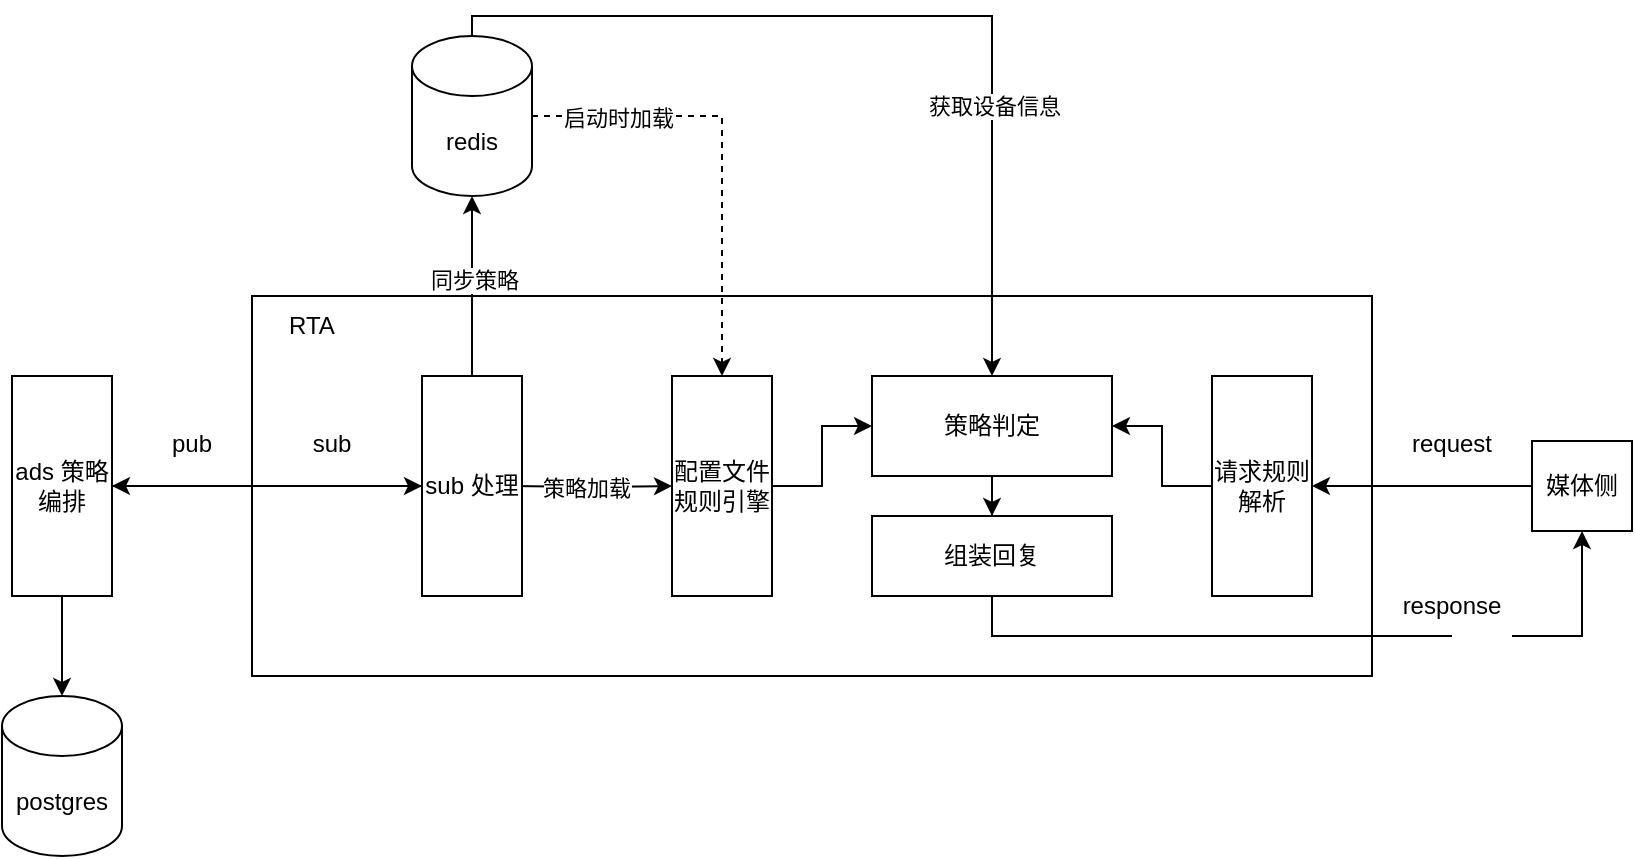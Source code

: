 <mxfile version="15.5.2" type="github">
  <diagram id="b1UWnsIVvzESD6UXYWfb" name="Page-1">
    <mxGraphModel dx="1940" dy="601" grid="1" gridSize="10" guides="1" tooltips="1" connect="1" arrows="1" fold="1" page="1" pageScale="1" pageWidth="827" pageHeight="1169" math="0" shadow="0">
      <root>
        <mxCell id="0" />
        <mxCell id="1" parent="0" />
        <mxCell id="0ZSpyMsnUgJeK2pMSkNS-1" value="" style="rounded=0;whiteSpace=wrap;html=1;" vertex="1" parent="1">
          <mxGeometry x="40" y="550" width="560" height="190" as="geometry" />
        </mxCell>
        <mxCell id="0ZSpyMsnUgJeK2pMSkNS-17" value="" style="edgeStyle=orthogonalEdgeStyle;rounded=0;orthogonalLoop=1;jettySize=auto;html=1;" edge="1" parent="1" source="0ZSpyMsnUgJeK2pMSkNS-2" target="0ZSpyMsnUgJeK2pMSkNS-5">
          <mxGeometry relative="1" as="geometry" />
        </mxCell>
        <mxCell id="0ZSpyMsnUgJeK2pMSkNS-2" value="策略判定" style="rounded=0;whiteSpace=wrap;html=1;" vertex="1" parent="1">
          <mxGeometry x="350" y="590" width="120" height="50" as="geometry" />
        </mxCell>
        <mxCell id="0ZSpyMsnUgJeK2pMSkNS-15" style="edgeStyle=orthogonalEdgeStyle;rounded=0;orthogonalLoop=1;jettySize=auto;html=1;entryX=0;entryY=0.5;entryDx=0;entryDy=0;" edge="1" parent="1" source="0ZSpyMsnUgJeK2pMSkNS-3" target="0ZSpyMsnUgJeK2pMSkNS-2">
          <mxGeometry relative="1" as="geometry" />
        </mxCell>
        <mxCell id="0ZSpyMsnUgJeK2pMSkNS-3" value="配置文件规则引擎" style="rounded=0;whiteSpace=wrap;html=1;" vertex="1" parent="1">
          <mxGeometry x="250" y="590" width="50" height="110" as="geometry" />
        </mxCell>
        <mxCell id="0ZSpyMsnUgJeK2pMSkNS-16" style="edgeStyle=orthogonalEdgeStyle;rounded=0;orthogonalLoop=1;jettySize=auto;html=1;entryX=1;entryY=0.5;entryDx=0;entryDy=0;" edge="1" parent="1" source="0ZSpyMsnUgJeK2pMSkNS-4" target="0ZSpyMsnUgJeK2pMSkNS-2">
          <mxGeometry relative="1" as="geometry" />
        </mxCell>
        <mxCell id="0ZSpyMsnUgJeK2pMSkNS-4" value="请求规则解析" style="rounded=0;whiteSpace=wrap;html=1;" vertex="1" parent="1">
          <mxGeometry x="520" y="590" width="50" height="110" as="geometry" />
        </mxCell>
        <mxCell id="0ZSpyMsnUgJeK2pMSkNS-49" style="edgeStyle=orthogonalEdgeStyle;rounded=0;orthogonalLoop=1;jettySize=auto;html=1;entryX=0.5;entryY=1;entryDx=0;entryDy=0;startArrow=none;" edge="1" parent="1" source="0ZSpyMsnUgJeK2pMSkNS-50" target="0ZSpyMsnUgJeK2pMSkNS-8">
          <mxGeometry relative="1" as="geometry">
            <Array as="points">
              <mxPoint x="705" y="720" />
            </Array>
          </mxGeometry>
        </mxCell>
        <mxCell id="0ZSpyMsnUgJeK2pMSkNS-5" value="组装回复" style="rounded=0;whiteSpace=wrap;html=1;" vertex="1" parent="1">
          <mxGeometry x="350" y="660" width="120" height="40" as="geometry" />
        </mxCell>
        <mxCell id="0ZSpyMsnUgJeK2pMSkNS-6" value="RTA" style="text;html=1;strokeColor=none;fillColor=none;align=center;verticalAlign=middle;whiteSpace=wrap;rounded=0;" vertex="1" parent="1">
          <mxGeometry x="40" y="550" width="60" height="30" as="geometry" />
        </mxCell>
        <mxCell id="0ZSpyMsnUgJeK2pMSkNS-10" style="edgeStyle=orthogonalEdgeStyle;rounded=0;orthogonalLoop=1;jettySize=auto;html=1;" edge="1" parent="1" target="0ZSpyMsnUgJeK2pMSkNS-3">
          <mxGeometry relative="1" as="geometry">
            <mxPoint x="170" y="645" as="sourcePoint" />
          </mxGeometry>
        </mxCell>
        <mxCell id="0ZSpyMsnUgJeK2pMSkNS-42" value="策略加载" style="edgeLabel;html=1;align=center;verticalAlign=middle;resizable=0;points=[];" vertex="1" connectable="0" parent="0ZSpyMsnUgJeK2pMSkNS-10">
          <mxGeometry x="-0.073" relative="1" as="geometry">
            <mxPoint x="-1" as="offset" />
          </mxGeometry>
        </mxCell>
        <mxCell id="0ZSpyMsnUgJeK2pMSkNS-19" style="edgeStyle=orthogonalEdgeStyle;rounded=0;orthogonalLoop=1;jettySize=auto;html=1;entryX=1;entryY=0.5;entryDx=0;entryDy=0;" edge="1" parent="1" source="0ZSpyMsnUgJeK2pMSkNS-8" target="0ZSpyMsnUgJeK2pMSkNS-4">
          <mxGeometry relative="1" as="geometry" />
        </mxCell>
        <mxCell id="0ZSpyMsnUgJeK2pMSkNS-8" value="媒体侧" style="rounded=0;whiteSpace=wrap;html=1;" vertex="1" parent="1">
          <mxGeometry x="680" y="622.5" width="50" height="45" as="geometry" />
        </mxCell>
        <mxCell id="0ZSpyMsnUgJeK2pMSkNS-23" style="edgeStyle=orthogonalEdgeStyle;rounded=0;orthogonalLoop=1;jettySize=auto;html=1;entryX=0.5;entryY=0;entryDx=0;entryDy=0;entryPerimeter=0;" edge="1" parent="1" source="0ZSpyMsnUgJeK2pMSkNS-21">
          <mxGeometry relative="1" as="geometry">
            <mxPoint x="-55" y="750" as="targetPoint" />
          </mxGeometry>
        </mxCell>
        <mxCell id="0ZSpyMsnUgJeK2pMSkNS-43" style="edgeStyle=orthogonalEdgeStyle;rounded=0;orthogonalLoop=1;jettySize=auto;html=1;" edge="1" parent="1" source="0ZSpyMsnUgJeK2pMSkNS-21" target="0ZSpyMsnUgJeK2pMSkNS-37">
          <mxGeometry relative="1" as="geometry" />
        </mxCell>
        <mxCell id="0ZSpyMsnUgJeK2pMSkNS-21" value="ads 策略编排" style="rounded=0;whiteSpace=wrap;html=1;" vertex="1" parent="1">
          <mxGeometry x="-80" y="590" width="50" height="110" as="geometry" />
        </mxCell>
        <mxCell id="0ZSpyMsnUgJeK2pMSkNS-26" value="postgres" style="shape=cylinder3;whiteSpace=wrap;html=1;boundedLbl=1;backgroundOutline=1;size=15;rotation=0;" vertex="1" parent="1">
          <mxGeometry x="-85" y="750" width="60" height="80" as="geometry" />
        </mxCell>
        <mxCell id="0ZSpyMsnUgJeK2pMSkNS-40" style="edgeStyle=orthogonalEdgeStyle;rounded=0;orthogonalLoop=1;jettySize=auto;html=1;dashed=1;" edge="1" parent="1" source="0ZSpyMsnUgJeK2pMSkNS-32" target="0ZSpyMsnUgJeK2pMSkNS-3">
          <mxGeometry relative="1" as="geometry" />
        </mxCell>
        <mxCell id="0ZSpyMsnUgJeK2pMSkNS-41" value="启动时加载" style="edgeLabel;html=1;align=center;verticalAlign=middle;resizable=0;points=[];" vertex="1" connectable="0" parent="0ZSpyMsnUgJeK2pMSkNS-40">
          <mxGeometry x="-0.624" y="-1" relative="1" as="geometry">
            <mxPoint as="offset" />
          </mxGeometry>
        </mxCell>
        <mxCell id="0ZSpyMsnUgJeK2pMSkNS-52" style="edgeStyle=orthogonalEdgeStyle;rounded=0;orthogonalLoop=1;jettySize=auto;html=1;" edge="1" parent="1" source="0ZSpyMsnUgJeK2pMSkNS-32" target="0ZSpyMsnUgJeK2pMSkNS-2">
          <mxGeometry relative="1" as="geometry">
            <Array as="points">
              <mxPoint x="150" y="410" />
              <mxPoint x="410" y="410" />
            </Array>
          </mxGeometry>
        </mxCell>
        <mxCell id="0ZSpyMsnUgJeK2pMSkNS-53" value="获取设备信息" style="edgeLabel;html=1;align=center;verticalAlign=middle;resizable=0;points=[];" vertex="1" connectable="0" parent="0ZSpyMsnUgJeK2pMSkNS-52">
          <mxGeometry x="0.397" y="1" relative="1" as="geometry">
            <mxPoint as="offset" />
          </mxGeometry>
        </mxCell>
        <mxCell id="0ZSpyMsnUgJeK2pMSkNS-32" value="redis" style="shape=cylinder3;whiteSpace=wrap;html=1;boundedLbl=1;backgroundOutline=1;size=15;rotation=0;" vertex="1" parent="1">
          <mxGeometry x="120" y="420" width="60" height="80" as="geometry" />
        </mxCell>
        <mxCell id="0ZSpyMsnUgJeK2pMSkNS-38" value="" style="edgeStyle=orthogonalEdgeStyle;rounded=0;orthogonalLoop=1;jettySize=auto;html=1;" edge="1" parent="1" source="0ZSpyMsnUgJeK2pMSkNS-37" target="0ZSpyMsnUgJeK2pMSkNS-32">
          <mxGeometry relative="1" as="geometry" />
        </mxCell>
        <mxCell id="0ZSpyMsnUgJeK2pMSkNS-54" value="同步策略" style="edgeLabel;html=1;align=center;verticalAlign=middle;resizable=0;points=[];" vertex="1" connectable="0" parent="0ZSpyMsnUgJeK2pMSkNS-38">
          <mxGeometry x="0.081" y="-1" relative="1" as="geometry">
            <mxPoint as="offset" />
          </mxGeometry>
        </mxCell>
        <mxCell id="0ZSpyMsnUgJeK2pMSkNS-44" style="edgeStyle=orthogonalEdgeStyle;rounded=0;orthogonalLoop=1;jettySize=auto;html=1;" edge="1" parent="1" source="0ZSpyMsnUgJeK2pMSkNS-37">
          <mxGeometry relative="1" as="geometry">
            <mxPoint x="-30" y="645" as="targetPoint" />
          </mxGeometry>
        </mxCell>
        <mxCell id="0ZSpyMsnUgJeK2pMSkNS-37" value="sub 处理" style="rounded=0;whiteSpace=wrap;html=1;" vertex="1" parent="1">
          <mxGeometry x="125" y="590" width="50" height="110" as="geometry" />
        </mxCell>
        <mxCell id="0ZSpyMsnUgJeK2pMSkNS-46" value="pub" style="text;html=1;strokeColor=none;fillColor=none;align=center;verticalAlign=middle;whiteSpace=wrap;rounded=0;" vertex="1" parent="1">
          <mxGeometry x="-20" y="609" width="60" height="30" as="geometry" />
        </mxCell>
        <mxCell id="0ZSpyMsnUgJeK2pMSkNS-47" value="sub" style="text;html=1;strokeColor=none;fillColor=none;align=center;verticalAlign=middle;whiteSpace=wrap;rounded=0;" vertex="1" parent="1">
          <mxGeometry x="50" y="609" width="60" height="30" as="geometry" />
        </mxCell>
        <mxCell id="0ZSpyMsnUgJeK2pMSkNS-48" value="request" style="text;html=1;strokeColor=none;fillColor=none;align=center;verticalAlign=middle;whiteSpace=wrap;rounded=0;" vertex="1" parent="1">
          <mxGeometry x="610" y="609" width="60" height="30" as="geometry" />
        </mxCell>
        <mxCell id="0ZSpyMsnUgJeK2pMSkNS-50" value="response" style="text;html=1;strokeColor=none;fillColor=none;align=center;verticalAlign=middle;whiteSpace=wrap;rounded=0;" vertex="1" parent="1">
          <mxGeometry x="610" y="690" width="60" height="30" as="geometry" />
        </mxCell>
        <mxCell id="0ZSpyMsnUgJeK2pMSkNS-51" value="" style="edgeStyle=orthogonalEdgeStyle;rounded=0;orthogonalLoop=1;jettySize=auto;html=1;entryX=0.5;entryY=1;entryDx=0;entryDy=0;endArrow=none;" edge="1" parent="1" source="0ZSpyMsnUgJeK2pMSkNS-5" target="0ZSpyMsnUgJeK2pMSkNS-50">
          <mxGeometry relative="1" as="geometry">
            <mxPoint x="410" y="700" as="sourcePoint" />
            <mxPoint x="705" y="667.5" as="targetPoint" />
            <Array as="points">
              <mxPoint x="410" y="720" />
            </Array>
          </mxGeometry>
        </mxCell>
      </root>
    </mxGraphModel>
  </diagram>
</mxfile>
